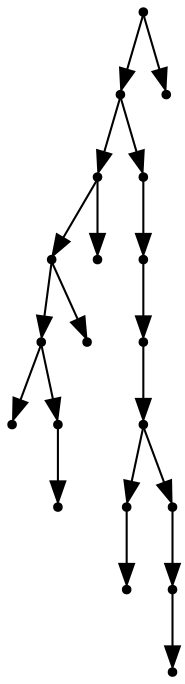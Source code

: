 digraph {
  19 [shape=point];
  17 [shape=point];
  7 [shape=point];
  5 [shape=point];
  3 [shape=point];
  0 [shape=point];
  2 [shape=point];
  1 [shape=point];
  4 [shape=point];
  6 [shape=point];
  16 [shape=point];
  15 [shape=point];
  14 [shape=point];
  13 [shape=point];
  9 [shape=point];
  8 [shape=point];
  12 [shape=point];
  11 [shape=point];
  10 [shape=point];
  18 [shape=point];
19 -> 17;
17 -> 7;
7 -> 5;
5 -> 3;
3 -> 0;
3 -> 2;
2 -> 1;
5 -> 4;
7 -> 6;
17 -> 16;
16 -> 15;
15 -> 14;
14 -> 13;
13 -> 9;
9 -> 8;
13 -> 12;
12 -> 11;
11 -> 10;
19 -> 18;
}
